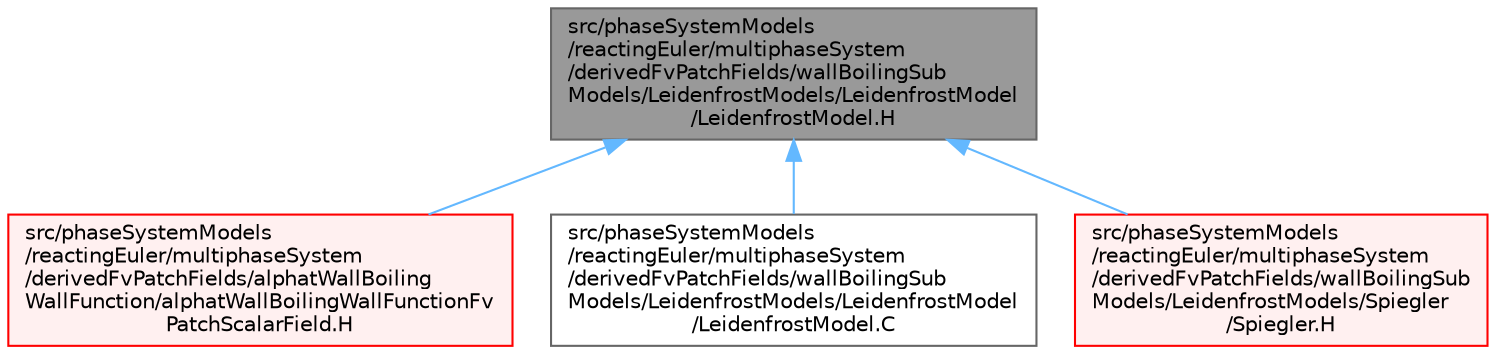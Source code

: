digraph "src/phaseSystemModels/reactingEuler/multiphaseSystem/derivedFvPatchFields/wallBoilingSubModels/LeidenfrostModels/LeidenfrostModel/LeidenfrostModel.H"
{
 // LATEX_PDF_SIZE
  bgcolor="transparent";
  edge [fontname=Helvetica,fontsize=10,labelfontname=Helvetica,labelfontsize=10];
  node [fontname=Helvetica,fontsize=10,shape=box,height=0.2,width=0.4];
  Node1 [id="Node000001",label="src/phaseSystemModels\l/reactingEuler/multiphaseSystem\l/derivedFvPatchFields/wallBoilingSub\lModels/LeidenfrostModels/LeidenfrostModel\l/LeidenfrostModel.H",height=0.2,width=0.4,color="gray40", fillcolor="grey60", style="filled", fontcolor="black",tooltip=" "];
  Node1 -> Node2 [id="edge1_Node000001_Node000002",dir="back",color="steelblue1",style="solid",tooltip=" "];
  Node2 [id="Node000002",label="src/phaseSystemModels\l/reactingEuler/multiphaseSystem\l/derivedFvPatchFields/alphatWallBoiling\lWallFunction/alphatWallBoilingWallFunctionFv\lPatchScalarField.H",height=0.2,width=0.4,color="red", fillcolor="#FFF0F0", style="filled",URL="$alphatWallBoilingWallFunctionFvPatchScalarField_8H.html",tooltip=" "];
  Node1 -> Node6 [id="edge2_Node000001_Node000006",dir="back",color="steelblue1",style="solid",tooltip=" "];
  Node6 [id="Node000006",label="src/phaseSystemModels\l/reactingEuler/multiphaseSystem\l/derivedFvPatchFields/wallBoilingSub\lModels/LeidenfrostModels/LeidenfrostModel\l/LeidenfrostModel.C",height=0.2,width=0.4,color="grey40", fillcolor="white", style="filled",URL="$LeidenfrostModel_8C.html",tooltip=" "];
  Node1 -> Node7 [id="edge3_Node000001_Node000007",dir="back",color="steelblue1",style="solid",tooltip=" "];
  Node7 [id="Node000007",label="src/phaseSystemModels\l/reactingEuler/multiphaseSystem\l/derivedFvPatchFields/wallBoilingSub\lModels/LeidenfrostModels/Spiegler\l/Spiegler.H",height=0.2,width=0.4,color="red", fillcolor="#FFF0F0", style="filled",URL="$Spiegler_8H.html",tooltip=" "];
}
